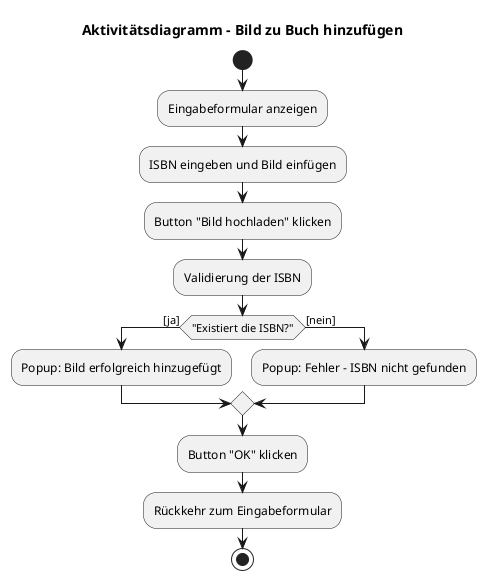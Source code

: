 ' Preview durch <Alt>D

@startuml Aktivitätsdiagramm_BildHinzufuegen

title Aktivitätsdiagramm – Bild zu Buch hinzufügen

start

:Eingabeformular anzeigen;
:ISBN eingeben und Bild einfügen;
:Button "Bild hochladen" klicken;
:Validierung der ISBN;

if ("Existiert die ISBN?") then ([ja])
  :Popup: Bild erfolgreich hinzugefügt;
else ([nein])
  :Popup: Fehler – ISBN nicht gefunden;
endif

:Button "OK" klicken;
:Rückkehr zum Eingabeformular;

stop

@enduml